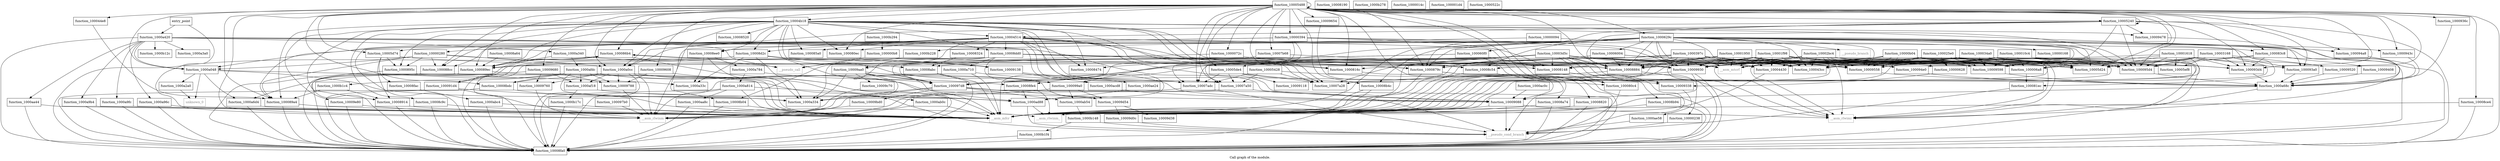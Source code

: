 digraph "Call graph of the module." {
  label="Call graph of the module.";
  node [shape=record];

  Node_function_10005428 [label="{function_10005428}"];
  Node_function_10005d24 [label="{function_10005d24}"];
  Node_function_10009598 [label="{function_10009598}"];
  Node_function_10005488 [label="{function_10005488}"];
  Node_function_100080c4 [label="{function_100080c4}"];
  Node_function_100080ec [label="{function_100080ec}"];
  Node_function_10008b04 [label="{function_10008b04}"];
  Node_function_10009478 [label="{function_10009478}"];
  Node_function_10008d2c [label="{function_10008d2c}"];
  Node_function_10005d74 [label="{function_10005d74}"];
  Node_function_10008b4c [label="{function_10008b4c}"];
  Node_function_10007a28 [label="{function_10007a28}"];
  Node_function_10008a74 [label="{function_10008a74}"];
  Node_function_10008dd0 [label="{function_10008dd0}"];
  Node_function_10008148 [label="{function_10008148}"];
  Node_function_1000816c [label="{function_1000816c}"];
  Node_function_10008190 [label="{function_10008190}"];
  Node_function_100081ec [label="{function_100081ec}"];
  Node_function_10008ee0 [label="{function_10008ee0}"];
  Node_function_10008324 [label="{function_10008324}"];
  Node_function_100094a8 [label="{function_100094a8}"];
  Node_function_10008b94 [label="{function_10008b94}"];
  Node_function_10008fa0 [label="{function_10008fa0}"];
  Node_function_10009558 [label="{function_10009558}"];
  Node_function_10005de4 [label="{function_10005de4}"];
  Node_function_10008bdc [label="{function_10008bdc}"];
  Node_function_10007a50 [label="{function_10007a50}"];
  Node_function_10008fac [label="{function_10008fac}"];
  Node_function_100083c8 [label="{function_100083c8}"];
  Node_function_10008474 [label="{function_10008474}"];
  Node_function_10008520 [label="{function_10008520}"];
  Node_function_10008fe4 [label="{function_10008fe4}"];
  Node_function_100085a0 [label="{function_100085a0}"];
  Node_function_100086b4 [label="{function_100086b4}"];
  Node_function_10009088 [label="{function_10009088}"];
  Node_function_10005ef8 [label="{function_10005ef8}"];
  Node_function_1000879c [label="{function_1000879c}"];
  Node_function_10006004 [label="{function_10006004}"];
  Node_function_10007adc [label="{function_10007adc}"];
  Node_function_10008820 [label="{function_10008820}"];
  Node_function_10009118 [label="{function_10009118}"];
  Node_function_10008884 [label="{function_10008884}"];
  Node_function_10009138 [label="{function_10009138}"];
  Node_function_100088cc [label="{function_100088cc}"];
  Node_function_100091d4 [label="{function_100091d4}"];
  Node_function_10008914 [label="{function_10008914}"];
  Node_function_10009338 [label="{function_10009338}"];
  Node_function_1000895c [label="{function_1000895c}"];
  Node_function_10008c54 [label="{function_10008c54}"];
  Node_function_100094e0 [label="{function_100094e0}"];
  Node_function_10008c9c [label="{function_10008c9c}"];
  Node_function_10009520 [label="{function_10009520}"];
  Node_function_10008ce4 [label="{function_10008ce4}"];
  Node_function_1000936c [label="{function_1000936c}"];
  Node_function_100060f0 [label="{function_100060f0}"];
  Node_function_100089a4 [label="{function_100089a4}"];
  Node_function_1000629c [label="{function_1000629c}"];
  Node_function_10007b68 [label="{function_10007b68}"];
  Node_function_10008abc [label="{function_10008abc}"];
  Node_function_100093a0 [label="{function_100093a0}"];
  Node_function_100093d4 [label="{function_100093d4}"];
  Node_function_100089ec [label="{function_100089ec}"];
  Node_function_10008a64 [label="{function_10008a64}"];
  Node_function_10009408 [label="{function_10009408}"];
  Node_function_1000a9b4 [label="{function_1000a9b4}"];
  Node_function_1000a9fc [label="{function_1000a9fc}"];
  Node_function_100095d4 [label="{function_100095d4}"];
  Node_function_10009608 [label="{function_10009608}"];
  Node_function_10009654 [label="{function_10009654}"];
  Node_function_10009680 [label="{function_10009680}"];
  Node_function_10009760 [label="{function_10009760}"];
  Node_function_10009788 [label="{function_10009788}"];
  Node_function_100097b0 [label="{function_100097b0}"];
  Node_function_100097d8 [label="{function_100097d8}"];
  Node_function_10009930 [label="{function_10009930}"];
  Node_function_100099a0 [label="{function_100099a0}"];
  Node_function_10009aa0 [label="{function_10009aa0}"];
  Node_function_10009bd0 [label="{function_10009bd0}"];
  Node_function_10009c70 [label="{function_10009c70}"];
  Node_function_10009d0c [label="{function_10009d0c}"];
  Node_function_10009d38 [label="{function_10009d38}"];
  Node_function_10009d54 [label="{function_10009d54}"];
  Node_function_10009e80 [label="{function_10009e80}"];
  Node_function_1000a048 [label="{function_1000a048}"];
  Node_function_1000a0cc [label="{function_1000a0cc}"];
  Node_function_1000a2a0 [label="{function_1000a2a0}"];
  Node_function_1000a334 [label="{function_1000a334}"];
  Node_function_1000a33c [label="{function_1000a33c}"];
  Node_function_1000a340 [label="{function_1000a340}"];
  Node_function_1000a3a0 [label="{function_1000a3a0}"];
  Node_function_1000a420 [label="{function_1000a420}"];
  Node_function_1000a68c [label="{function_1000a68c}"];
  Node_function_1000a6d4 [label="{function_1000a6d4}"];
  Node_function_1000a710 [label="{function_1000a710}"];
  Node_function_1000a784 [label="{function_1000a784}"];
  Node_function_1000a814 [label="{function_1000a814}"];
  Node_function_1000a96c [label="{function_1000a96c}"];
  Node_function_1000aa44 [label="{function_1000aa44}"];
  Node_function_1000aa8c [label="{function_1000aa8c}"];
  Node_function_1000ab0c [label="{function_1000ab0c}"];
  Node_function_1000ab54 [label="{function_1000ab54}"];
  Node_function_1000abc4 [label="{function_1000abc4}"];
  Node_function_1000ac0c [label="{function_1000ac0c}"];
  Node_function_1000acd8 [label="{function_1000acd8}"];
  Node_function_1000ad88 [label="{function_1000ad88}"];
  Node_function_1000ae24 [label="{function_1000ae24}"];
  Node_function_1000ae58 [label="{function_1000ae58}"];
  Node_function_1000af18 [label="{function_1000af18}"];
  Node_function_1000afdc [label="{function_1000afdc}"];
  Node_function_1000b12c [label="{function_1000b12c}"];
  Node_function_1000b148 [label="{function_1000b148}"];
  Node_function_1000b17c [label="{function_1000b17c}"];
  Node_function_1000b1c4 [label="{function_1000b1c4}"];
  Node_function_1000b1f4 [label="{function_1000b1f4}"];
  Node_function_1000b228 [label="{function_1000b228}"];
  Node_function_1000b278 [label="{function_1000b278}"];
  Node_function_1000b294 [label="{function_1000b294}"];
  Node___asm_rlwinm [color="gray50", fontcolor="gray50", label="{__asm_rlwinm}"];
  Node___asm_rlwinm_ [color="gray50", fontcolor="gray50", label="{__asm_rlwinm_}"];
  Node___asm_rlwimi [color="gray50", fontcolor="gray50", label="{__asm_rlwimi}"];
  Node___asm_mfcr [color="gray50", fontcolor="gray50", label="{__asm_mfcr}"];
  Node___asm_mtcrf [color="gray50", fontcolor="gray50", label="{__asm_mtcrf}"];
  Node_unknown_0 [color="gray50", fontcolor="gray50", label="{unknown_0}"];
  Node_function_1000943c [label="{function_1000943c}"];
  Node___pseudo_call [color="gray50", fontcolor="gray50", label="{__pseudo_call}"];
  Node___pseudo_branch [color="gray50", fontcolor="gray50", label="{__pseudo_branch}"];
  Node___pseudo_cond_branch [color="gray50", fontcolor="gray50", label="{__pseudo_cond_branch}"];
  Node_function_10000094 [label="{function_10000094}"];
  Node_function_100000b8 [label="{function_100000b8}"];
  Node_function_1000014c [label="{function_1000014c}"];
  Node_function_10000168 [label="{function_10000168}"];
  Node_function_100001d4 [label="{function_100001d4}"];
  Node_entry_point [label="{entry_point}"];
  Node_function_10000238 [label="{function_10000238}"];
  Node_function_10000280 [label="{function_10000280}"];
  Node_function_10000394 [label="{function_10000394}"];
  Node_function_10000628 [label="{function_10000628}"];
  Node_function_100006a8 [label="{function_100006a8}"];
  Node_function_1000072c [label="{function_1000072c}"];
  Node_function_10000b04 [label="{function_10000b04}"];
  Node_function_100010c4 [label="{function_100010c4}"];
  Node_function_10001618 [label="{function_10001618}"];
  Node_function_10001950 [label="{function_10001950}"];
  Node_function_10001f98 [label="{function_10001f98}"];
  Node_function_100025e0 [label="{function_100025e0}"];
  Node_function_10002bc4 [label="{function_10002bc4}"];
  Node_function_10003168 [label="{function_10003168}"];
  Node_function_100034a0 [label="{function_100034a0}"];
  Node_function_1000397c [label="{function_1000397c}"];
  Node_function_10003d5c [label="{function_10003d5c}"];
  Node_function_100043cc [label="{function_100043cc}"];
  Node_function_10004430 [label="{function_10004430}"];
  Node_function_100044e8 [label="{function_100044e8}"];
  Node_function_10004514 [label="{function_10004514}"];
  Node_function_10004b18 [label="{function_10004b18}"];
  Node_function_1000522c [label="{function_1000522c}"];
  Node_function_10005240 [label="{function_10005240}"];
  Node_function_10005428 -> Node_function_10007a28;
  Node_function_10005428 -> Node_function_10007a50;
  Node_function_10005428 -> Node_function_10007adc;
  Node_function_10005428 -> Node_function_10009338;
  Node_function_10009598 -> Node_function_1000a68c;
  Node_function_10005488 -> Node_function_10005d24;
  Node_function_10005488 -> Node_function_10005488;
  Node_function_10005488 -> Node_function_100080c4;
  Node_function_10005488 -> Node_function_100080ec;
  Node_function_10005488 -> Node_function_10005d74;
  Node_function_10005488 -> Node_function_10008b4c;
  Node_function_10005488 -> Node_function_10007a28;
  Node_function_10005488 -> Node_function_10008a74;
  Node_function_10005488 -> Node_function_1000816c;
  Node_function_10005488 -> Node_function_100094a8;
  Node_function_10005488 -> Node_function_10008b94;
  Node_function_10005488 -> Node_function_10008fa0;
  Node_function_10005488 -> Node_function_10005de4;
  Node_function_10005488 -> Node_function_10008bdc;
  Node_function_10005488 -> Node_function_10007a50;
  Node_function_10005488 -> Node_function_100083c8;
  Node_function_10005488 -> Node_function_100086b4;
  Node_function_10005488 -> Node_function_1000879c;
  Node_function_10005488 -> Node_function_10007adc;
  Node_function_10005488 -> Node_function_10008884;
  Node_function_10005488 -> Node_function_100088cc;
  Node_function_10005488 -> Node_function_10009520;
  Node_function_10005488 -> Node_function_10008ce4;
  Node_function_10005488 -> Node_function_1000936c;
  Node_function_10005488 -> Node_function_100089a4;
  Node_function_10005488 -> Node_function_1000629c;
  Node_function_10005488 -> Node_function_10007b68;
  Node_function_10005488 -> Node_function_100093d4;
  Node_function_10005488 -> Node_function_100089ec;
  Node_function_10005488 -> Node_function_100095d4;
  Node_function_10005488 -> Node_function_10009608;
  Node_function_10005488 -> Node_function_10009654;
  Node_function_10005488 -> Node_function_10009680;
  Node_function_10005488 -> Node_function_1000a048;
  Node_function_10005488 -> Node_function_1000a0cc;
  Node_function_10005488 -> Node___asm_rlwinm;
  Node_function_10005488 -> Node_function_1000943c;
  Node_function_10005488 -> Node_function_10000394;
  Node_function_10005488 -> Node_function_1000072c;
  Node_function_10005488 -> Node_function_100044e8;
  Node_function_10005488 -> Node_function_10004b18;
  Node_function_10005488 -> Node_function_10005240;
  Node_function_100080c4 -> Node___pseudo_cond_branch;
  Node_function_10008b04 -> Node_function_10008fa0;
  Node_function_10008b04 -> Node___asm_mfcr;
  Node_function_10009478 -> Node_function_1000a68c;
  Node_function_10008d2c -> Node_function_10008fa0;
  Node_function_10008d2c -> Node_function_10008884;
  Node_function_10008d2c -> Node_function_100099a0;
  Node_function_10008d2c -> Node_function_1000a334;
  Node_function_10008d2c -> Node_function_1000a33c;
  Node_function_10005d74 -> Node_function_10008fac;
  Node_function_10005d74 -> Node_function_10008914;
  Node_function_10005d74 -> Node_function_1000895c;
  Node_function_10005d74 -> Node_function_10008c54;
  Node_function_10008b4c -> Node_function_10008fa0;
  Node_function_10008b4c -> Node___asm_mfcr;
  Node_function_10008a74 -> Node_function_10008fa0;
  Node_function_10008a74 -> Node___asm_mfcr;
  Node_function_10008dd0 -> Node_function_10008fa0;
  Node_function_10008dd0 -> Node_function_1000879c;
  Node_function_10008dd0 -> Node_function_10008884;
  Node_function_10008dd0 -> Node_function_100089ec;
  Node_function_10008dd0 -> Node_function_100097d8;
  Node_function_10008dd0 -> Node_function_10009930;
  Node_function_10008dd0 -> Node_function_100099a0;
  Node_function_10008dd0 -> Node_function_1000a334;
  Node_function_10008dd0 -> Node_function_1000a710;
  Node_function_10008148 -> Node___pseudo_cond_branch;
  Node_function_1000816c -> Node___pseudo_cond_branch;
  Node_function_100081ec -> Node___pseudo_cond_branch;
  Node_function_10008ee0 -> Node_function_1000a334;
  Node_function_10008ee0 -> Node_function_1000a33c;
  Node_function_10008ee0 -> Node_function_1000a784;
  Node_function_10008324 -> Node_function_10008abc;
  Node_function_100094a8 -> Node_function_1000a68c;
  Node_function_10008b94 -> Node_function_10008fa0;
  Node_function_10008b94 -> Node___asm_mfcr;
  Node_function_10009558 -> Node_function_1000a68c;
  Node_function_10005de4 -> Node_function_100080c4;
  Node_function_10005de4 -> Node_function_10007a28;
  Node_function_10005de4 -> Node_function_10007a50;
  Node_function_10005de4 -> Node_function_10007adc;
  Node_function_10005de4 -> Node_function_10009118;
  Node_function_10008bdc -> Node_function_10008fa0;
  Node_function_10008bdc -> Node___asm_mfcr;
  Node_function_10007a50 -> Node___asm_rlwinm;
  Node_function_10007a50 -> Node___pseudo_cond_branch;
  Node_function_10008fac -> Node_function_1000abc4;
  Node_function_100083c8 -> Node_function_10008fa0;
  Node_function_100083c8 -> Node_function_10008884;
  Node_function_100083c8 -> Node_function_100093d4;
  Node_function_100083c8 -> Node_function_10009408;
  Node_function_100083c8 -> Node_function_100095d4;
  Node_function_10008fe4 -> Node_function_1000ad88;
  Node_function_10008fe4 -> Node___asm_rlwinm_;
  Node_function_100086b4 -> Node_function_10008fa0;
  Node_function_100086b4 -> Node_function_10009138;
  Node_function_100086b4 -> Node_function_100091d4;
  Node_function_100086b4 -> Node___asm_mfcr;
  Node_function_10009088 -> Node___asm_rlwinm_;
  Node_function_10009088 -> Node___asm_rlwimi;
  Node_function_10009088 -> Node___pseudo_cond_branch;
  Node_function_1000879c -> Node_function_10008fa0;
  Node_function_1000879c -> Node_function_10008820;
  Node_function_1000879c -> Node___asm_mfcr;
  Node_function_10006004 -> Node_function_1000816c;
  Node_function_10006004 -> Node_function_1000879c;
  Node_function_10006004 -> Node_function_10008884;
  Node_function_10006004 -> Node_function_100093d4;
  Node_function_10006004 -> Node_function_100095d4;
  Node_function_10007adc -> Node___asm_rlwinm;
  Node_function_10007adc -> Node___pseudo_cond_branch;
  Node_function_10008820 -> Node_function_10008fa0;
  Node_function_10008820 -> Node___asm_mfcr;
  Node_function_10008884 -> Node_function_10008fa0;
  Node_function_10008884 -> Node___asm_mfcr;
  Node_function_10009138 -> Node_function_100086b4;
  Node_function_10009138 -> Node_function_10009088;
  Node_function_10009138 -> Node_function_1000ae24;
  Node_function_100088cc -> Node_function_10008fa0;
  Node_function_100088cc -> Node___asm_mfcr;
  Node_function_100091d4 -> Node_function_10008fa0;
  Node_function_100091d4 -> Node_function_100086b4;
  Node_function_100091d4 -> Node_function_1000ad88;
  Node_function_100091d4 -> Node___asm_rlwinm;
  Node_function_10008914 -> Node_function_10008fa0;
  Node_function_10008914 -> Node___asm_mfcr;
  Node_function_10009338 -> Node_function_1000ae58;
  Node_function_1000895c -> Node_function_10008fa0;
  Node_function_1000895c -> Node___asm_mfcr;
  Node_function_10008c54 -> Node_function_10008fa0;
  Node_function_10008c54 -> Node___asm_mfcr;
  Node_function_100094e0 -> Node_function_1000a68c;
  Node_function_10008c9c -> Node_function_10008fa0;
  Node_function_10008c9c -> Node___asm_mfcr;
  Node_function_10009520 -> Node_function_1000a68c;
  Node_function_10008ce4 -> Node_function_10008fa0;
  Node_function_10008ce4 -> Node___asm_mfcr;
  Node_function_1000936c -> Node_function_1000a68c;
  Node_function_100060f0 -> Node_function_100080c4;
  Node_function_100060f0 -> Node_function_10008148;
  Node_function_100060f0 -> Node_function_100097d8;
  Node_function_100060f0 -> Node_function_10009aa0;
  Node_function_100089a4 -> Node_function_10008fa0;
  Node_function_100089a4 -> Node___asm_mfcr;
  Node_function_1000629c -> Node_function_10005d24;
  Node_function_1000629c -> Node_function_10009598;
  Node_function_1000629c -> Node_function_10005d74;
  Node_function_1000629c -> Node_function_10008b4c;
  Node_function_1000629c -> Node_function_100094a8;
  Node_function_1000629c -> Node_function_10008fa0;
  Node_function_1000629c -> Node_function_10009558;
  Node_function_1000629c -> Node_function_100083c8;
  Node_function_1000629c -> Node_function_10008fe4;
  Node_function_1000629c -> Node_function_1000879c;
  Node_function_1000629c -> Node_function_10006004;
  Node_function_1000629c -> Node_function_10008884;
  Node_function_1000629c -> Node_function_100088cc;
  Node_function_1000629c -> Node_function_10008c54;
  Node_function_1000629c -> Node_function_100094e0;
  Node_function_1000629c -> Node_function_100060f0;
  Node_function_1000629c -> Node_function_100095d4;
  Node_function_1000629c -> Node_function_10009930;
  Node_function_1000629c -> Node_function_1000a048;
  Node_function_1000629c -> Node___asm_rlwinm;
  Node_function_1000629c -> Node___asm_rlwimi;
  Node_function_1000629c -> Node___asm_mfcr;
  Node_function_1000629c -> Node___asm_mtcrf;
  Node_function_1000629c -> Node_function_1000943c;
  Node_function_1000629c -> Node___pseudo_branch;
  Node_function_1000629c -> Node_function_100043cc;
  Node_function_1000629c -> Node_function_10004430;
  Node_function_10007b68 -> Node_function_10008148;
  Node_function_10007b68 -> Node_function_100097d8;
  Node_function_10008abc -> Node_function_10008fa0;
  Node_function_10008abc -> Node___asm_mfcr;
  Node_function_100093a0 -> Node_function_1000a68c;
  Node_function_100093d4 -> Node_function_1000a68c;
  Node_function_100089ec -> Node_function_10008fa0;
  Node_function_100089ec -> Node___asm_mfcr;
  Node_function_10008a64 -> Node_function_100089ec;
  Node_function_10009408 -> Node_function_1000a68c;
  Node_function_1000a9b4 -> Node_function_10008fa0;
  Node_function_1000a9b4 -> Node___asm_mfcr;
  Node_function_1000a9fc -> Node_function_10008fa0;
  Node_function_1000a9fc -> Node___asm_mfcr;
  Node_function_100095d4 -> Node_function_1000a68c;
  Node_function_10009608 -> Node_function_10008fa0;
  Node_function_10009608 -> Node_function_10009788;
  Node_function_10009654 -> Node_function_10009088;
  Node_function_10009680 -> Node_function_10008fa0;
  Node_function_10009680 -> Node_function_10009760;
  Node_function_10009680 -> Node_function_10009788;
  Node_function_10009680 -> Node_function_1000af18;
  Node_function_10009760 -> Node___asm_rlwinm;
  Node_function_10009788 -> Node___asm_rlwinm;
  Node_function_100097b0 -> Node___asm_rlwinm;
  Node_function_100097d8 -> Node_function_10008fa0;
  Node_function_100097d8 -> Node_function_10009bd0;
  Node_function_100097d8 -> Node_function_10009d54;
  Node_function_100097d8 -> Node_function_1000a334;
  Node_function_100097d8 -> Node_function_1000ab54;
  Node_function_100097d8 -> Node___asm_rlwinm;
  Node_function_10009930 -> Node_function_10008fa0;
  Node_function_10009930 -> Node_function_10009088;
  Node_function_10009930 -> Node_function_100097d8;
  Node_function_100099a0 -> Node_function_10009d54;
  Node_function_100099a0 -> Node_function_1000a334;
  Node_function_100099a0 -> Node_function_1000ab54;
  Node_function_10009aa0 -> Node_function_100097d8;
  Node_function_10009aa0 -> Node_function_100099a0;
  Node_function_10009aa0 -> Node_function_10009c70;
  Node_function_10009aa0 -> Node_function_10009d54;
  Node_function_10009aa0 -> Node_function_1000a334;
  Node_function_10009aa0 -> Node_function_1000ad88;
  Node_function_10009aa0 -> Node___asm_rlwinm;
  Node_function_10009bd0 -> Node___asm_rlwinm;
  Node_function_10009c70 -> Node___asm_rlwinm;
  Node_function_10009d0c -> Node___pseudo_cond_branch;
  Node_function_10009d54 -> Node_function_10009d0c;
  Node_function_10009d54 -> Node_function_10009d38;
  Node_function_10009e80 -> Node_function_10008fa0;
  Node_function_10009e80 -> Node___asm_rlwinm_;
  Node_function_1000a048 -> Node_function_1000a2a0;
  Node_function_1000a048 -> Node_function_1000a334;
  Node_function_1000a048 -> Node_function_1000a33c;
  Node_function_1000a048 -> Node_function_1000a6d4;
  Node_function_1000a048 -> Node_unknown_0;
  Node_function_1000a0cc -> Node_function_10008fa0;
  Node_function_1000a0cc -> Node_function_10008bdc;
  Node_function_1000a0cc -> Node_function_10009760;
  Node_function_1000a0cc -> Node_function_10009788;
  Node_function_1000a0cc -> Node_function_1000ab0c;
  Node_function_1000a0cc -> Node_function_1000af18;
  Node_function_1000a0cc -> Node___asm_rlwinm;
  Node_function_1000a0cc -> Node___asm_mfcr;
  Node_function_1000a2a0 -> Node_unknown_0;
  Node_function_1000a340 -> Node_function_1000879c;
  Node_function_1000a340 -> Node_function_100089ec;
  Node_function_1000a340 -> Node_function_1000afdc;
  Node_function_1000a420 -> Node_function_10008fa0;
  Node_function_1000a420 -> Node_function_10009088;
  Node_function_1000a420 -> Node_function_1000a9b4;
  Node_function_1000a420 -> Node_function_1000a9fc;
  Node_function_1000a420 -> Node_function_1000a048;
  Node_function_1000a420 -> Node_function_1000a340;
  Node_function_1000a420 -> Node_function_1000a3a0;
  Node_function_1000a420 -> Node_function_1000a96c;
  Node_function_1000a420 -> Node_function_1000aa44;
  Node_function_1000a420 -> Node_function_1000ad88;
  Node_function_1000a420 -> Node_function_1000b12c;
  Node_function_1000a420 -> Node___pseudo_call;
  Node_function_1000a68c -> Node_function_10008fa0;
  Node_function_1000a68c -> Node___asm_mfcr;
  Node_function_1000a6d4 -> Node_function_10008fa0;
  Node_function_1000a6d4 -> Node___asm_mfcr;
  Node_function_1000a710 -> Node_function_10008fa0;
  Node_function_1000a710 -> Node_function_1000acd8;
  Node_function_1000a710 -> Node___asm_mfcr;
  Node_function_1000a784 -> Node_function_10008fe4;
  Node_function_1000a784 -> Node_function_1000a814;
  Node_function_1000a814 -> Node_function_10008fa0;
  Node_function_1000a814 -> Node_function_1000aa8c;
  Node_function_1000a814 -> Node_function_1000ad88;
  Node_function_1000a814 -> Node___asm_rlwinm;
  Node_function_1000a814 -> Node___asm_mfcr;
  Node_function_1000a96c -> Node_function_10008fa0;
  Node_function_1000a96c -> Node___asm_mfcr;
  Node_function_1000aa44 -> Node_function_10008fa0;
  Node_function_1000aa44 -> Node___asm_mfcr;
  Node_function_1000aa8c -> Node_function_10008fa0;
  Node_function_1000aa8c -> Node___asm_mfcr;
  Node_function_1000ab0c -> Node_function_10008fa0;
  Node_function_1000ab0c -> Node___asm_mfcr;
  Node_function_1000ab54 -> Node_function_1000b148;
  Node_function_1000abc4 -> Node_function_10008fa0;
  Node_function_1000abc4 -> Node___asm_mfcr;
  Node_function_1000ac0c -> Node_function_10009088;
  Node_function_1000acd8 -> Node_function_10009088;
  Node_function_1000ad88 -> Node___asm_rlwinm_;
  Node_function_1000ad88 -> Node___pseudo_cond_branch;
  Node_function_1000ae24 -> Node_function_1000ad88;
  Node_function_1000ae58 -> Node___pseudo_cond_branch;
  Node_function_1000af18 -> Node_function_1000ad88;
  Node_function_1000af18 -> Node_function_1000b17c;
  Node_function_1000afdc -> Node_function_10008bdc;
  Node_function_1000afdc -> Node_function_10009088;
  Node_function_1000afdc -> Node_function_10009788;
  Node_function_1000afdc -> Node_function_1000a334;
  Node_function_1000afdc -> Node_function_1000a6d4;
  Node_function_1000afdc -> Node_function_1000af18;
  Node_function_1000afdc -> Node_function_1000b1c4;
  Node_function_1000afdc -> Node___pseudo_cond_branch;
  Node_function_1000b148 -> Node_function_1000b1f4;
  Node_function_1000b148 -> Node___pseudo_cond_branch;
  Node_function_1000b17c -> Node_function_10008fa0;
  Node_function_1000b17c -> Node___asm_mfcr;
  Node_function_1000b1c4 -> Node_function_10008914;
  Node_function_1000b1c4 -> Node_function_100089a4;
  Node_function_1000b1f4 -> Node_function_10008fa0;
  Node_function_1000b228 -> Node___pseudo_call;
  Node_function_1000b294 -> Node_function_100000b8;
  Node_function_1000943c -> Node_function_1000a68c;
  Node_function_10000094 -> Node_function_1000b228;
  Node_function_10000094 -> Node_function_10000168;
  Node_function_100000b8 -> Node___pseudo_call;
  Node_entry_point -> Node_function_1000a420;
  Node_entry_point -> Node___asm_rlwinm;
  Node_function_10000238 -> Node___pseudo_cond_branch;
  Node_function_10000280 -> Node_function_100088cc;
  Node_function_10000280 -> Node_function_1000895c;
  Node_function_10000280 -> Node_function_100089a4;
  Node_function_10000280 -> Node_function_1000a048;
  Node_function_10000280 -> Node_function_1000a0cc;
  Node_function_10000280 -> Node___pseudo_call;
  Node_function_10000394 -> Node_function_10008148;
  Node_function_10000394 -> Node_function_10008fa0;
  Node_function_10000394 -> Node_function_10009930;
  Node_function_10000394 -> Node_function_100099a0;
  Node_function_10000394 -> Node___asm_mfcr;
  Node_function_10000394 -> Node___asm_mtcrf;
  Node_function_10000394 -> Node_function_10000280;
  Node_function_10000628 -> Node_function_10009338;
  Node_function_100006a8 -> Node_function_100081ec;
  Node_function_1000072c -> Node_function_10009930;
  Node_function_1000072c -> Node_function_10009aa0;
  Node_function_10000b04 -> Node_function_10005d24;
  Node_function_10000b04 -> Node_function_10009598;
  Node_function_10000b04 -> Node_function_10008148;
  Node_function_10000b04 -> Node_function_10009558;
  Node_function_10000b04 -> Node_function_10005ef8;
  Node_function_10000b04 -> Node_function_10008884;
  Node_function_10000b04 -> Node_function_100095d4;
  Node_function_10000b04 -> Node_function_10009930;
  Node_function_10000b04 -> Node___asm_rlwimi;
  Node_function_10000b04 -> Node___asm_mfcr;
  Node_function_10000b04 -> Node___asm_mtcrf;
  Node_function_10000b04 -> Node_function_100006a8;
  Node_function_10000b04 -> Node_function_100043cc;
  Node_function_10000b04 -> Node_function_10004430;
  Node_function_100010c4 -> Node_function_10005d24;
  Node_function_100010c4 -> Node_function_10009598;
  Node_function_100010c4 -> Node_function_10009558;
  Node_function_100010c4 -> Node_function_10005ef8;
  Node_function_100010c4 -> Node_function_10008884;
  Node_function_100010c4 -> Node_function_100095d4;
  Node_function_100010c4 -> Node_function_10009930;
  Node_function_100010c4 -> Node___asm_rlwimi;
  Node_function_100010c4 -> Node___asm_mfcr;
  Node_function_100010c4 -> Node___asm_mtcrf;
  Node_function_100010c4 -> Node_function_100006a8;
  Node_function_100010c4 -> Node_function_100043cc;
  Node_function_100010c4 -> Node_function_10004430;
  Node_function_10001618 -> Node_function_10005d24;
  Node_function_10001618 -> Node_function_10005ef8;
  Node_function_10001618 -> Node_function_10009520;
  Node_function_10001618 -> Node_function_100093a0;
  Node_function_10001618 -> Node_function_100093d4;
  Node_function_10001618 -> Node_function_100095d4;
  Node_function_10001618 -> Node_function_10009930;
  Node_function_10001618 -> Node___asm_mfcr;
  Node_function_10001618 -> Node_function_100006a8;
  Node_function_10001950 -> Node_function_10005d24;
  Node_function_10001950 -> Node_function_10009598;
  Node_function_10001950 -> Node_function_10009558;
  Node_function_10001950 -> Node_function_10005ef8;
  Node_function_10001950 -> Node_function_1000879c;
  Node_function_10001950 -> Node_function_10008884;
  Node_function_10001950 -> Node_function_10008c54;
  Node_function_10001950 -> Node_function_100094e0;
  Node_function_10001950 -> Node_function_100093d4;
  Node_function_10001950 -> Node_function_100095d4;
  Node_function_10001950 -> Node_function_100097d8;
  Node_function_10001950 -> Node_function_10009930;
  Node_function_10001950 -> Node___asm_rlwimi;
  Node_function_10001950 -> Node___asm_mfcr;
  Node_function_10001950 -> Node___asm_mtcrf;
  Node_function_10001950 -> Node_function_100006a8;
  Node_function_10001950 -> Node_function_100043cc;
  Node_function_10001950 -> Node_function_10004430;
  Node_function_10001f98 -> Node_function_10005d24;
  Node_function_10001f98 -> Node_function_10009598;
  Node_function_10001f98 -> Node_function_10009558;
  Node_function_10001f98 -> Node_function_10005ef8;
  Node_function_10001f98 -> Node_function_1000879c;
  Node_function_10001f98 -> Node_function_10008884;
  Node_function_10001f98 -> Node_function_10008c54;
  Node_function_10001f98 -> Node_function_100094e0;
  Node_function_10001f98 -> Node_function_100093d4;
  Node_function_10001f98 -> Node_function_100095d4;
  Node_function_10001f98 -> Node_function_100097d8;
  Node_function_10001f98 -> Node_function_10009930;
  Node_function_10001f98 -> Node___asm_rlwimi;
  Node_function_10001f98 -> Node___asm_mfcr;
  Node_function_10001f98 -> Node___asm_mtcrf;
  Node_function_10001f98 -> Node_function_100006a8;
  Node_function_10001f98 -> Node_function_100043cc;
  Node_function_10001f98 -> Node_function_10004430;
  Node_function_100025e0 -> Node_function_10005d24;
  Node_function_100025e0 -> Node_function_10009598;
  Node_function_100025e0 -> Node_function_10009558;
  Node_function_100025e0 -> Node_function_10005ef8;
  Node_function_100025e0 -> Node_function_10008884;
  Node_function_100025e0 -> Node_function_100095d4;
  Node_function_100025e0 -> Node_function_10009930;
  Node_function_100025e0 -> Node___asm_rlwimi;
  Node_function_100025e0 -> Node___asm_mfcr;
  Node_function_100025e0 -> Node___asm_mtcrf;
  Node_function_100025e0 -> Node_function_10000628;
  Node_function_100025e0 -> Node_function_100006a8;
  Node_function_100025e0 -> Node_function_100043cc;
  Node_function_100025e0 -> Node_function_10004430;
  Node_function_10002bc4 -> Node_function_10005d24;
  Node_function_10002bc4 -> Node_function_10009598;
  Node_function_10002bc4 -> Node_function_10009558;
  Node_function_10002bc4 -> Node_function_10008884;
  Node_function_10002bc4 -> Node_function_100095d4;
  Node_function_10002bc4 -> Node_function_10009930;
  Node_function_10002bc4 -> Node___asm_rlwimi;
  Node_function_10002bc4 -> Node___asm_mfcr;
  Node_function_10002bc4 -> Node___asm_mtcrf;
  Node_function_10002bc4 -> Node_function_10000628;
  Node_function_10002bc4 -> Node_function_100006a8;
  Node_function_10002bc4 -> Node_function_100043cc;
  Node_function_10002bc4 -> Node_function_10004430;
  Node_function_10003168 -> Node_function_10005d24;
  Node_function_10003168 -> Node_function_10005ef8;
  Node_function_10003168 -> Node_function_10009520;
  Node_function_10003168 -> Node_function_100093a0;
  Node_function_10003168 -> Node_function_100093d4;
  Node_function_10003168 -> Node_function_100095d4;
  Node_function_10003168 -> Node_function_10009930;
  Node_function_10003168 -> Node___asm_mfcr;
  Node_function_10003168 -> Node_function_100006a8;
  Node_function_100034a0 -> Node_function_10005d24;
  Node_function_100034a0 -> Node_function_10009598;
  Node_function_100034a0 -> Node_function_10009558;
  Node_function_100034a0 -> Node_function_10005ef8;
  Node_function_100034a0 -> Node_function_10008884;
  Node_function_100034a0 -> Node_function_100095d4;
  Node_function_100034a0 -> Node_function_10009930;
  Node_function_100034a0 -> Node___asm_rlwimi;
  Node_function_100034a0 -> Node___asm_mfcr;
  Node_function_100034a0 -> Node___asm_mtcrf;
  Node_function_100034a0 -> Node_function_100006a8;
  Node_function_100034a0 -> Node_function_100043cc;
  Node_function_100034a0 -> Node_function_10004430;
  Node_function_1000397c -> Node_function_10005d24;
  Node_function_1000397c -> Node_function_10009598;
  Node_function_1000397c -> Node_function_10007a28;
  Node_function_1000397c -> Node_function_10008148;
  Node_function_1000397c -> Node_function_10009558;
  Node_function_1000397c -> Node_function_10007adc;
  Node_function_1000397c -> Node_function_10008884;
  Node_function_1000397c -> Node_function_100095d4;
  Node_function_1000397c -> Node_function_10009930;
  Node_function_1000397c -> Node___asm_rlwimi;
  Node_function_1000397c -> Node___asm_mfcr;
  Node_function_1000397c -> Node___asm_mtcrf;
  Node_function_1000397c -> Node_function_100006a8;
  Node_function_1000397c -> Node_function_100043cc;
  Node_function_1000397c -> Node_function_10004430;
  Node_function_10003d5c -> Node_function_10005d24;
  Node_function_10003d5c -> Node_function_10009598;
  Node_function_10003d5c -> Node_function_100080c4;
  Node_function_10003d5c -> Node_function_10007a28;
  Node_function_10003d5c -> Node_function_10008148;
  Node_function_10003d5c -> Node_function_10009558;
  Node_function_10003d5c -> Node_function_10005de4;
  Node_function_10003d5c -> Node_function_10007a50;
  Node_function_10003d5c -> Node_function_10008474;
  Node_function_10003d5c -> Node_function_10007adc;
  Node_function_10003d5c -> Node_function_10008884;
  Node_function_10003d5c -> Node_function_10009338;
  Node_function_10003d5c -> Node_function_10008abc;
  Node_function_10003d5c -> Node_function_100089ec;
  Node_function_10003d5c -> Node_function_100095d4;
  Node_function_10003d5c -> Node_function_10009930;
  Node_function_10003d5c -> Node___asm_rlwimi;
  Node_function_10003d5c -> Node___asm_mfcr;
  Node_function_10003d5c -> Node___asm_mtcrf;
  Node_function_10003d5c -> Node_function_10000238;
  Node_function_10003d5c -> Node_function_100006a8;
  Node_function_10003d5c -> Node_function_100043cc;
  Node_function_10003d5c -> Node_function_10004430;
  Node_function_10004430 -> Node___asm_rlwinm_;
  Node_function_100044e8 -> Node_function_100089a4;
  Node_function_10004514 -> Node_function_100080c4;
  Node_function_10004514 -> Node_function_100080ec;
  Node_function_10004514 -> Node_function_10008b04;
  Node_function_10004514 -> Node_function_10008d2c;
  Node_function_10004514 -> Node_function_10007a28;
  Node_function_10004514 -> Node_function_10008dd0;
  Node_function_10004514 -> Node_function_1000816c;
  Node_function_10004514 -> Node_function_100081ec;
  Node_function_10004514 -> Node_function_10008ee0;
  Node_function_10004514 -> Node_function_10008324;
  Node_function_10004514 -> Node_function_10007a50;
  Node_function_10004514 -> Node_function_10008474;
  Node_function_10004514 -> Node_function_100085a0;
  Node_function_10004514 -> Node_function_10009088;
  Node_function_10004514 -> Node_function_10007adc;
  Node_function_10004514 -> Node_function_10008884;
  Node_function_10004514 -> Node_function_100089a4;
  Node_function_10004514 -> Node_function_100089ec;
  Node_function_10004514 -> Node_function_1000a0cc;
  Node_function_10004b18 -> Node_function_100080ec;
  Node_function_10004b18 -> Node_function_10008b04;
  Node_function_10004b18 -> Node_function_10009478;
  Node_function_10004b18 -> Node_function_10008d2c;
  Node_function_10004b18 -> Node_function_10007a28;
  Node_function_10004b18 -> Node_function_10008dd0;
  Node_function_10004b18 -> Node_function_1000816c;
  Node_function_10004b18 -> Node_function_10008ee0;
  Node_function_10004b18 -> Node_function_10007a50;
  Node_function_10004b18 -> Node_function_10008474;
  Node_function_10004b18 -> Node_function_10008520;
  Node_function_10004b18 -> Node_function_100085a0;
  Node_function_10004b18 -> Node_function_10007adc;
  Node_function_10004b18 -> Node_function_10008884;
  Node_function_10004b18 -> Node_function_100088cc;
  Node_function_10004b18 -> Node_function_10008914;
  Node_function_10004b18 -> Node_function_1000895c;
  Node_function_10004b18 -> Node_function_10008c54;
  Node_function_10004b18 -> Node_function_10008c9c;
  Node_function_10004b18 -> Node_function_100089a4;
  Node_function_10004b18 -> Node_function_10008abc;
  Node_function_10004b18 -> Node_function_100093a0;
  Node_function_10004b18 -> Node_function_100089ec;
  Node_function_10004b18 -> Node_function_100095d4;
  Node_function_10004b18 -> Node_function_100097d8;
  Node_function_10004b18 -> Node_function_10009e80;
  Node_function_10004b18 -> Node_function_1000a0cc;
  Node_function_10004b18 -> Node_function_10004514;
  Node_function_10005240 -> Node_function_10009598;
  Node_function_10005240 -> Node_function_10009478;
  Node_function_10005240 -> Node_function_10008fa0;
  Node_function_10005240 -> Node_function_1000879c;
  Node_function_10005240 -> Node_function_10008884;
  Node_function_10005240 -> Node_function_100093a0;
  Node_function_10005240 -> Node_function_100093d4;
  Node_function_10005240 -> Node_function_100095d4;
  Node_function_10005240 -> Node_function_1000a0cc;
  Node_function_10005240 -> Node_function_10004514;
  Node_function_10005240 -> Node_function_10005240;
}
